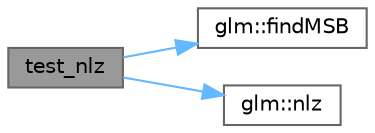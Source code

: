 digraph "test_nlz"
{
 // LATEX_PDF_SIZE
  bgcolor="transparent";
  edge [fontname=Helvetica,fontsize=10,labelfontname=Helvetica,labelfontsize=10];
  node [fontname=Helvetica,fontsize=10,shape=box,height=0.2,width=0.4];
  rankdir="LR";
  Node1 [id="Node000001",label="test_nlz",height=0.2,width=0.4,color="gray40", fillcolor="grey60", style="filled", fontcolor="black",tooltip=" "];
  Node1 -> Node2 [id="edge5_Node000001_Node000002",color="steelblue1",style="solid",tooltip=" "];
  Node2 [id="Node000002",label="glm::findMSB",height=0.2,width=0.4,color="grey40", fillcolor="white", style="filled",URL="$group__core__func__integer.html#ga7e4a794d766861c70bc961630f8ef621",tooltip=" "];
  Node1 -> Node3 [id="edge6_Node000001_Node000003",color="steelblue1",style="solid",tooltip=" "];
  Node3 [id="Node000003",label="glm::nlz",height=0.2,width=0.4,color="grey40", fillcolor="white", style="filled",URL="$group__gtx__integer.html#gacbe62fd2384464c16ea30ecc4defc11c",tooltip=" "];
}
